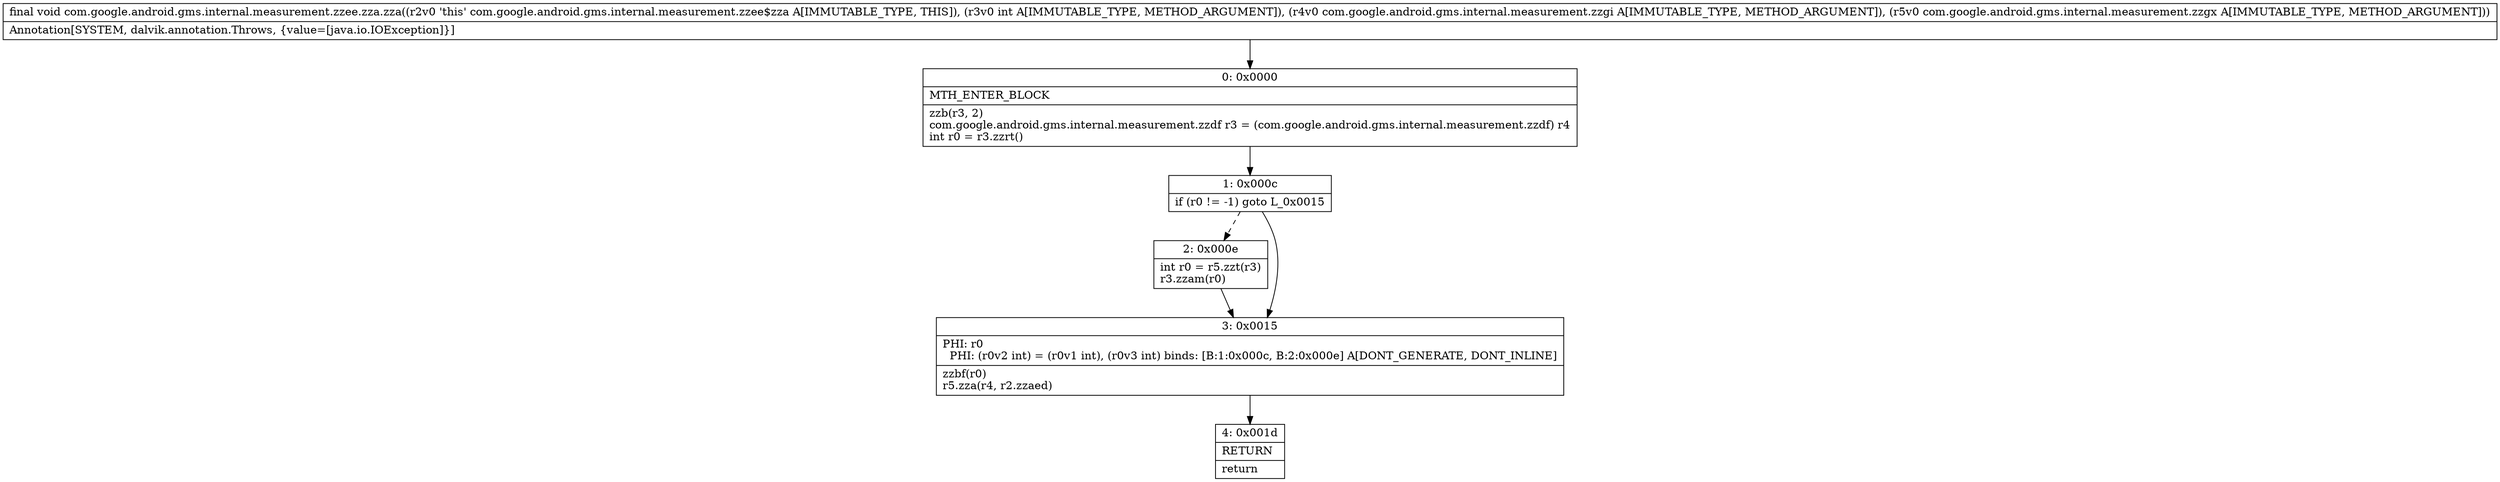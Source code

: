 digraph "CFG forcom.google.android.gms.internal.measurement.zzee.zza.zza(ILcom\/google\/android\/gms\/internal\/measurement\/zzgi;Lcom\/google\/android\/gms\/internal\/measurement\/zzgx;)V" {
Node_0 [shape=record,label="{0\:\ 0x0000|MTH_ENTER_BLOCK\l|zzb(r3, 2)\lcom.google.android.gms.internal.measurement.zzdf r3 = (com.google.android.gms.internal.measurement.zzdf) r4\lint r0 = r3.zzrt()\l}"];
Node_1 [shape=record,label="{1\:\ 0x000c|if (r0 != \-1) goto L_0x0015\l}"];
Node_2 [shape=record,label="{2\:\ 0x000e|int r0 = r5.zzt(r3)\lr3.zzam(r0)\l}"];
Node_3 [shape=record,label="{3\:\ 0x0015|PHI: r0 \l  PHI: (r0v2 int) = (r0v1 int), (r0v3 int) binds: [B:1:0x000c, B:2:0x000e] A[DONT_GENERATE, DONT_INLINE]\l|zzbf(r0)\lr5.zza(r4, r2.zzaed)\l}"];
Node_4 [shape=record,label="{4\:\ 0x001d|RETURN\l|return\l}"];
MethodNode[shape=record,label="{final void com.google.android.gms.internal.measurement.zzee.zza.zza((r2v0 'this' com.google.android.gms.internal.measurement.zzee$zza A[IMMUTABLE_TYPE, THIS]), (r3v0 int A[IMMUTABLE_TYPE, METHOD_ARGUMENT]), (r4v0 com.google.android.gms.internal.measurement.zzgi A[IMMUTABLE_TYPE, METHOD_ARGUMENT]), (r5v0 com.google.android.gms.internal.measurement.zzgx A[IMMUTABLE_TYPE, METHOD_ARGUMENT]))  | Annotation[SYSTEM, dalvik.annotation.Throws, \{value=[java.io.IOException]\}]\l}"];
MethodNode -> Node_0;
Node_0 -> Node_1;
Node_1 -> Node_2[style=dashed];
Node_1 -> Node_3;
Node_2 -> Node_3;
Node_3 -> Node_4;
}

